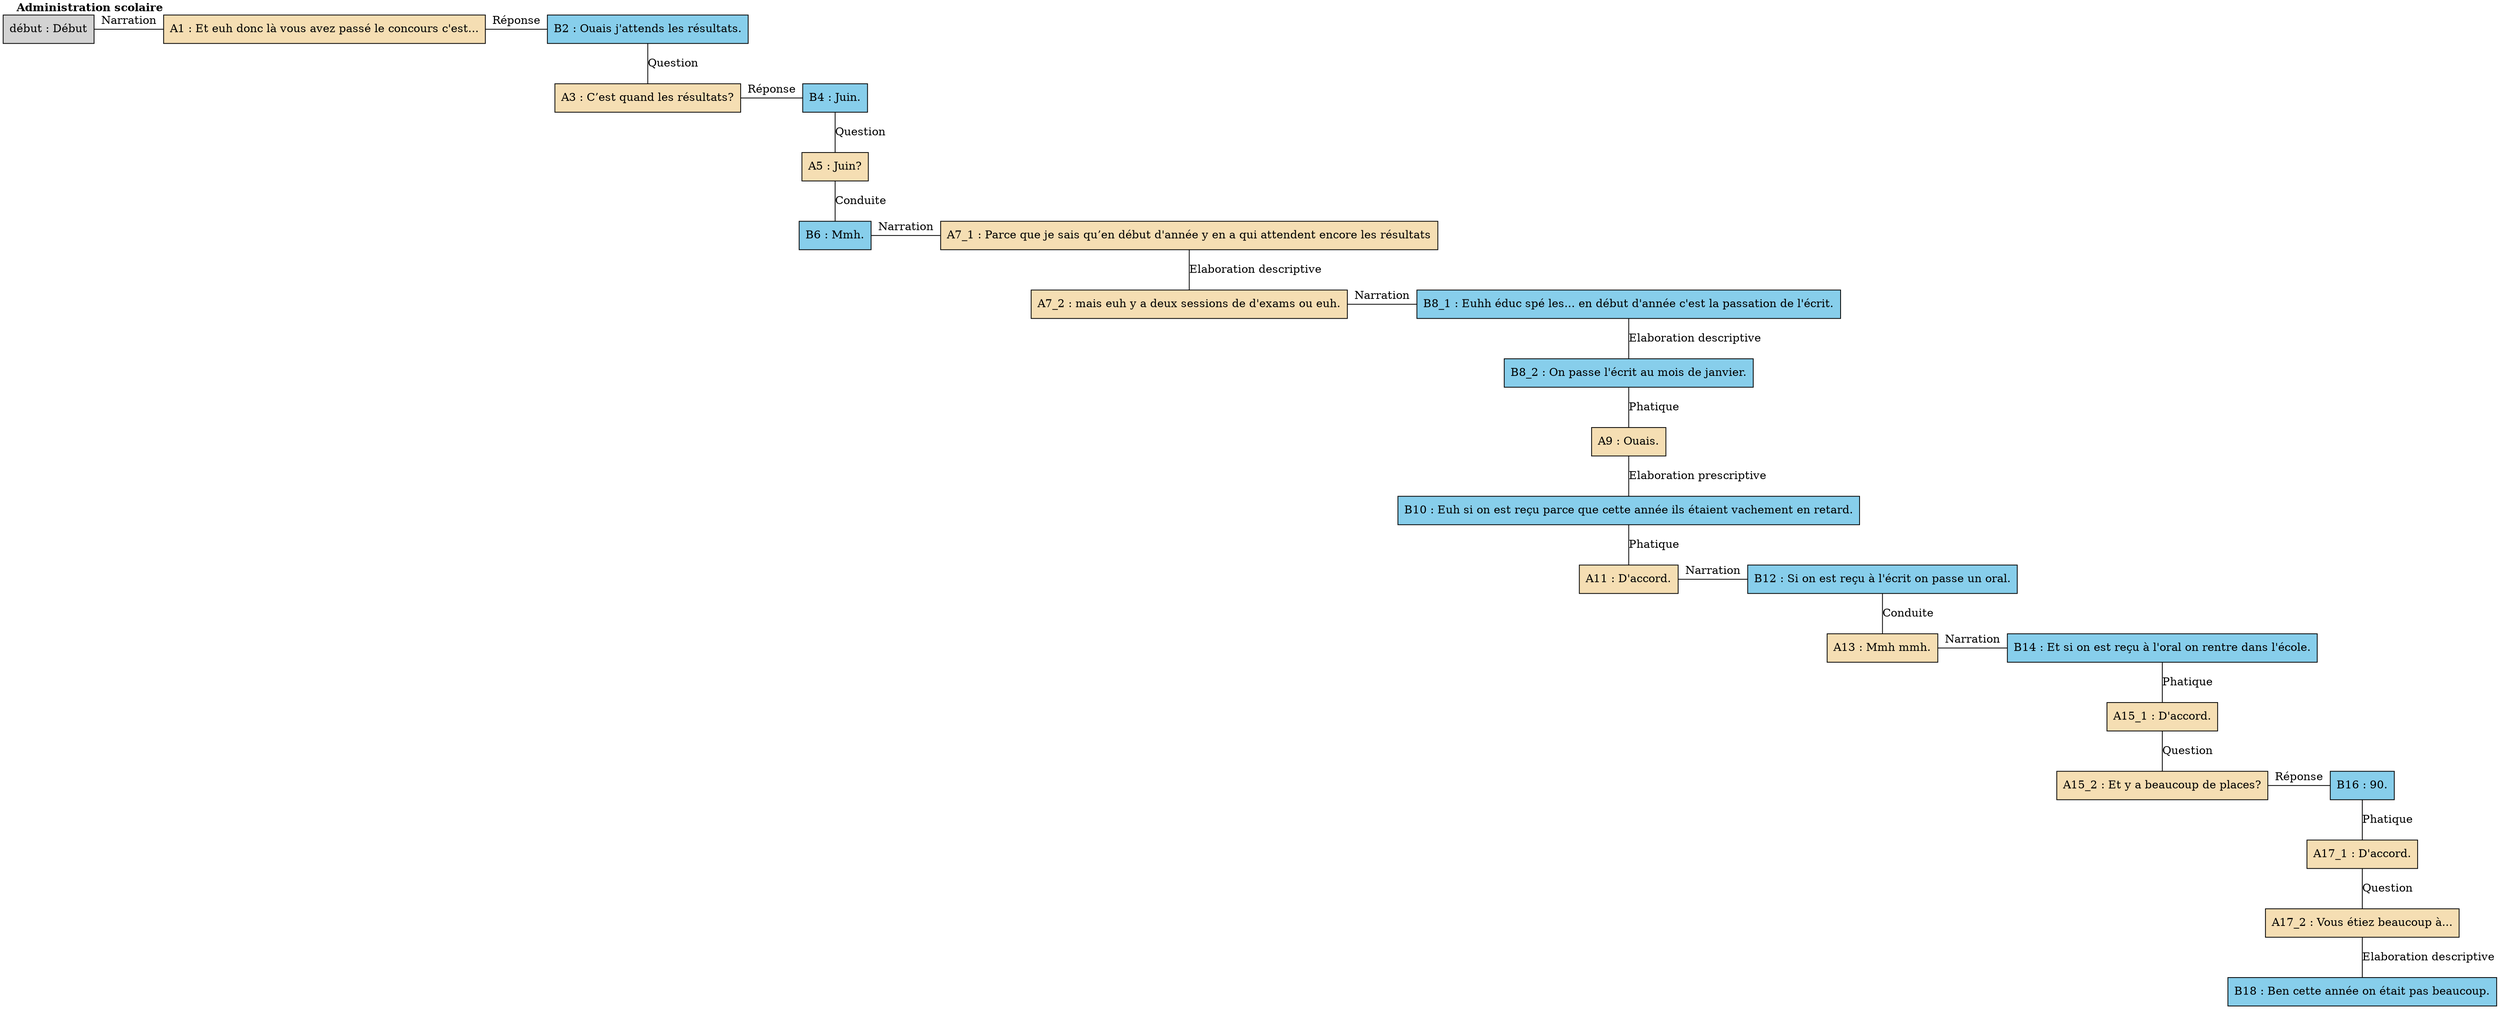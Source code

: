 digraph E06 {
	node [shape=box style=filled]
	"début" [label="début : Début" xlabel=""]
	A1 [label="A1 : Et euh donc là vous avez passé le concours c'est..." fillcolor=wheat xlabel=<<B>Administration scolaire</B>>]
	B2 [label="B2 : Ouais j'attends les résultats." fillcolor=skyblue xlabel=""]
	A3 [label="A3 : C’est quand les résultats?" fillcolor=wheat xlabel=""]
	B4 [label="B4 : Juin." fillcolor=skyblue xlabel=""]
	A5 [label="A5 : Juin?" fillcolor=wheat xlabel=""]
	B6 [label="B6 : Mmh." fillcolor=skyblue xlabel=""]
	A7_1 [label="A7_1 : Parce que je sais qu’en début d'année y en a qui attendent encore les résultats" fillcolor=wheat xlabel=""]
	A7_2 [label="A7_2 : mais euh y a deux sessions de d'exams ou euh." fillcolor=wheat xlabel=""]
	B8_1 [label="B8_1 : Euhh éduc spé les... en début d'année c'est la passation de l'écrit." fillcolor=skyblue xlabel=""]
	B8_2 [label="B8_2 : On passe l'écrit au mois de janvier." fillcolor=skyblue xlabel=""]
	A9 [label="A9 : Ouais." fillcolor=wheat xlabel=""]
	B10 [label="B10 : Euh si on est reçu parce que cette année ils étaient vachement en retard." fillcolor=skyblue xlabel=""]
	A11 [label="A11 : D'accord." fillcolor=wheat xlabel=""]
	B12 [label="B12 : Si on est reçu à l'écrit on passe un oral." fillcolor=skyblue xlabel=""]
	A13 [label="A13 : Mmh mmh." fillcolor=wheat xlabel=""]
	B14 [label="B14 : Et si on est reçu à l'oral on rentre dans l'école." fillcolor=skyblue xlabel=""]
	A15_1 [label="A15_1 : D'accord." fillcolor=wheat xlabel=""]
	A15_2 [label="A15_2 : Et y a beaucoup de places?" fillcolor=wheat xlabel=""]
	B16 [label="B16 : 90." fillcolor=skyblue xlabel=""]
	A17_1 [label="A17_1 : D'accord." fillcolor=wheat xlabel=""]
	A17_2 [label="A17_2 : Vous étiez beaucoup à..." fillcolor=wheat xlabel=""]
	B18 [label="B18 : Ben cette année on était pas beaucoup." fillcolor=skyblue xlabel=""]
	{
		rank=same
		"début"
		A1
		"début" -> A1 [label=Narration dir=none]
	}
	{
		rank=same
		A1
		B2
		A1 -> B2 [label="Réponse" dir=none]
	}
	B2 -> A3 [label=Question dir=none]
	{
		rank=same
		A3
		B4
		A3 -> B4 [label="Réponse" dir=none]
	}
	B4 -> A5 [label=Question dir=none]
	A5 -> B6 [label=Conduite dir=none]
	{
		rank=same
		B6
		A7_1
		B6 -> A7_1 [label=Narration dir=none]
	}
	A7_1 -> A7_2 [label="Elaboration descriptive" dir=none]
	{
		rank=same
		A7_2
		B8_1
		A7_2 -> B8_1 [label=Narration dir=none]
	}
	B8_1 -> B8_2 [label="Elaboration descriptive" dir=none]
	B8_2 -> A9 [label=Phatique dir=none]
	A9 -> B10 [label="Elaboration prescriptive" dir=none]
	B10 -> A11 [label=Phatique dir=none]
	{
		rank=same
		A11
		B12
		A11 -> B12 [label=Narration dir=none]
	}
	B12 -> A13 [label=Conduite dir=none]
	{
		rank=same
		A13
		B14
		A13 -> B14 [label=Narration dir=none]
	}
	B14 -> A15_1 [label=Phatique dir=none]
	A15_1 -> A15_2 [label=Question dir=none]
	{
		rank=same
		A15_2
		B16
		A15_2 -> B16 [label="Réponse" dir=none]
	}
	B16 -> A17_1 [label=Phatique dir=none]
	A17_1 -> A17_2 [label=Question dir=none]
	A17_2 -> B18 [label="Elaboration descriptive" dir=none]
}
